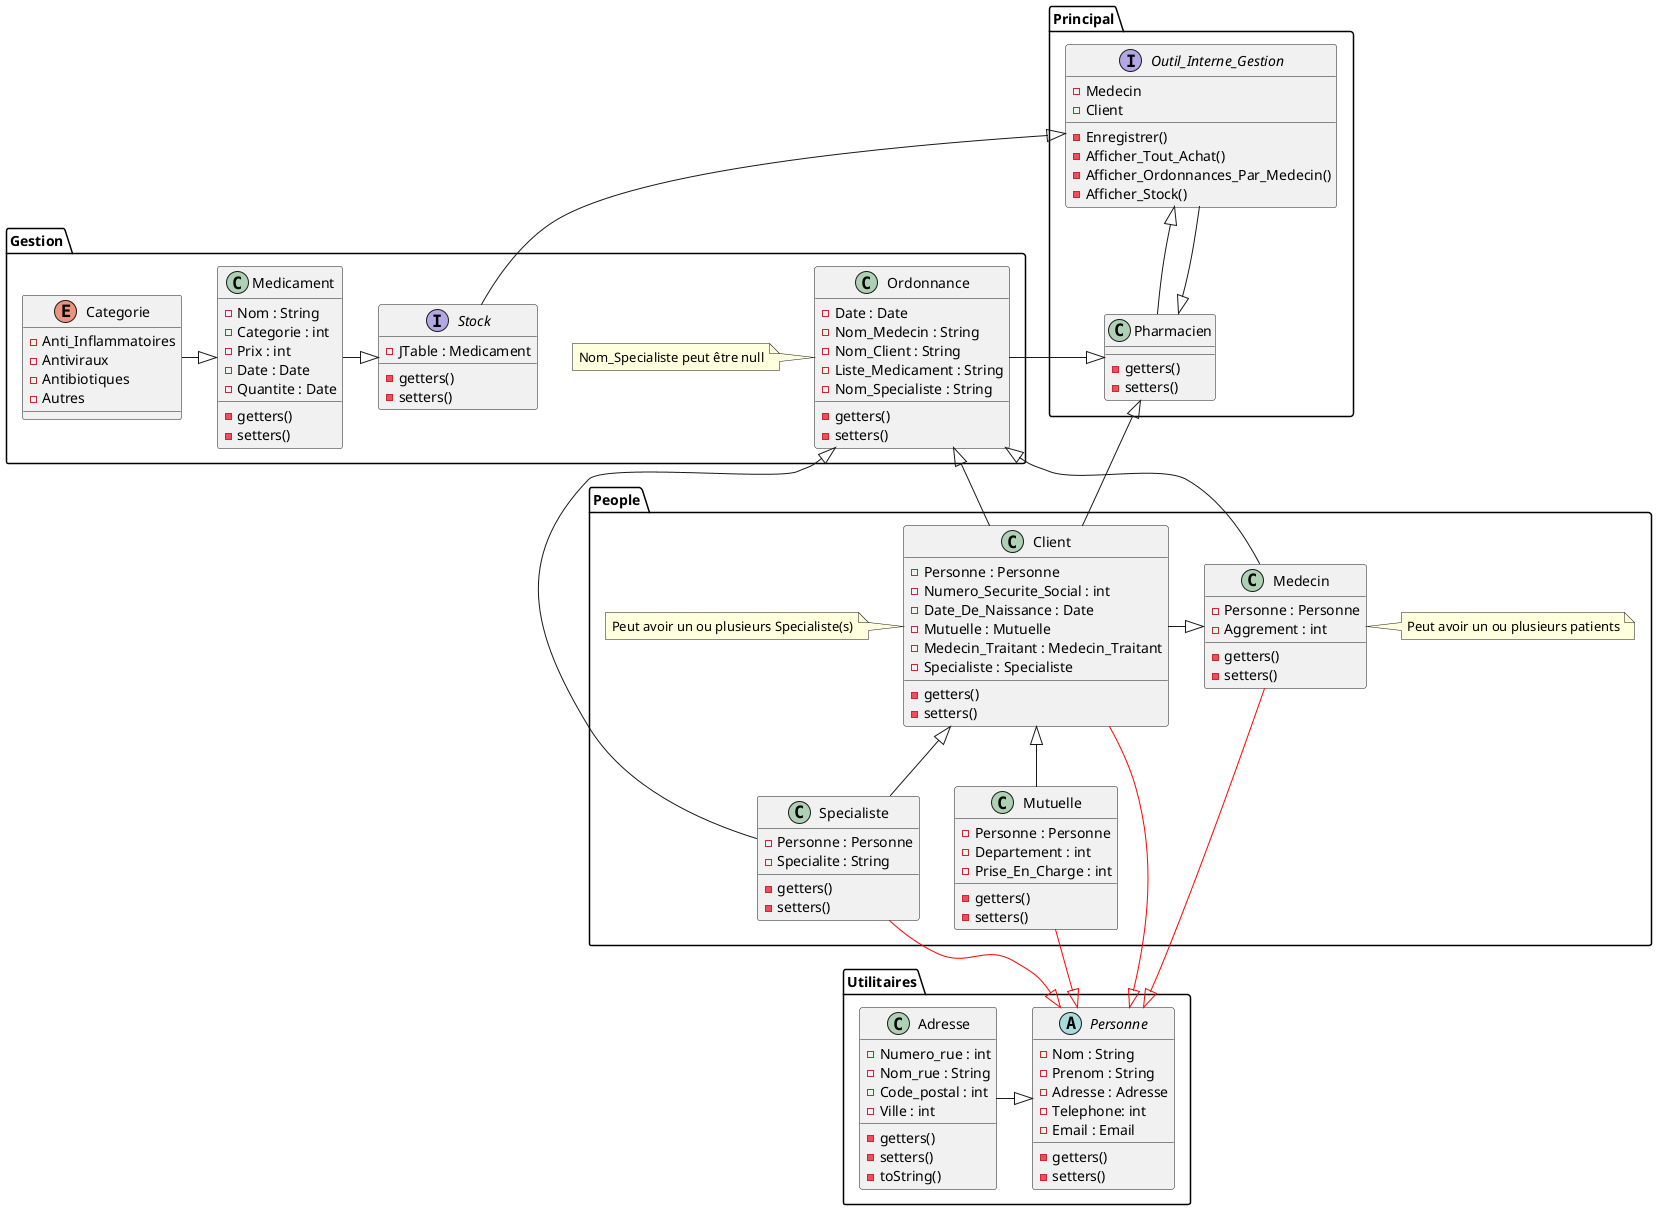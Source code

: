 @startuml

package Principal <<folder>> {

 interface Outil_Interne_Gestion {
    - Medecin
    - Client
    - Enregistrer()
    - Afficher_Tout_Achat()
    - Afficher_Ordonnances_Par_Medecin() 
    - Afficher_Stock()
 }

 class Pharmacien {
    - getters()
    - setters()
 }
}

Package People <<Folder>> {
class Client {
    - Personne : Personne
    - Numero_Securite_Social : int 
    - Date_De_Naissance : Date
    - Mutuelle : Mutuelle 
    - Medecin_Traitant : Medecin_Traitant
    - Specialiste : Specialiste
    - getters()
    - setters()
}
note left : Peut avoir un ou plusieurs Specialiste(s)

class Medecin {
    - Personne : Personne
    - Aggrement : int 
    - getters()
    - setters()
}
note right : Peut avoir un ou plusieurs patients

class Specialiste {
    - Personne : Personne
    - Specialite : String 
    - getters()
    - setters()
}


class Mutuelle {
    - Personne : Personne
    - Departement : int
    - Prise_En_Charge : int 
    - getters()
    - setters()
}
}
Package Gestion <<Folder>> {

Interface Stock {
    - JTable : Medicament
    - getters()
    - setters()
}

class Medicament {
    - Nom : String
    - Categorie : int 
    - Prix : int
    - Date : Date
    - Quantite : Date
    - getters()
    - setters()
}

enum Categorie {
    - Anti_Inflammatoires
    - Antiviraux
    - Antibiotiques
    - Autres
}

class Ordonnance {
    - Date : Date
    - Nom_Medecin : String
    - Nom_Client : String
    - Liste_Medicament : String
    - Nom_Specialiste : String
    - getters()
    - setters()
}
note left : Nom_Specialiste peut être null
}
Package Utilitaires <<Folder>> {

abstract Personne {
    - Nom : String
    - Prenom : String
    - Adresse : Adresse
    - Telephone: int
    - Email : Email
    - getters()
    - setters()
}

class Adresse {
    - Numero_rue : int
    - Nom_rue : String 
    - Code_postal : int 
    - Ville : int
    - getters()
    - setters()
    - toString()
}
}

Categorie -|> Medicament

Outil_Interne_Gestion <|-- Pharmacien
Outil_Interne_Gestion --|> Pharmacien

Pharmacien <|-- Client
Medecin <|- Client
Client <|-- Specialiste
Client <|-- Mutuelle


Adresse -|> Personne
Client --|> Personne #Red
Medecin --|> Personne #Red
Specialiste --|> Personne #Red
Mutuelle --|> Personne #Red

Ordonnance <|-- Medecin
Specialiste --|> Ordonnance
Ordonnance <|-- Client

Stock -|> Outil_Interne_Gestion

Medicament -|> Stock

Pharmacien <|- Ordonnance




@enduml